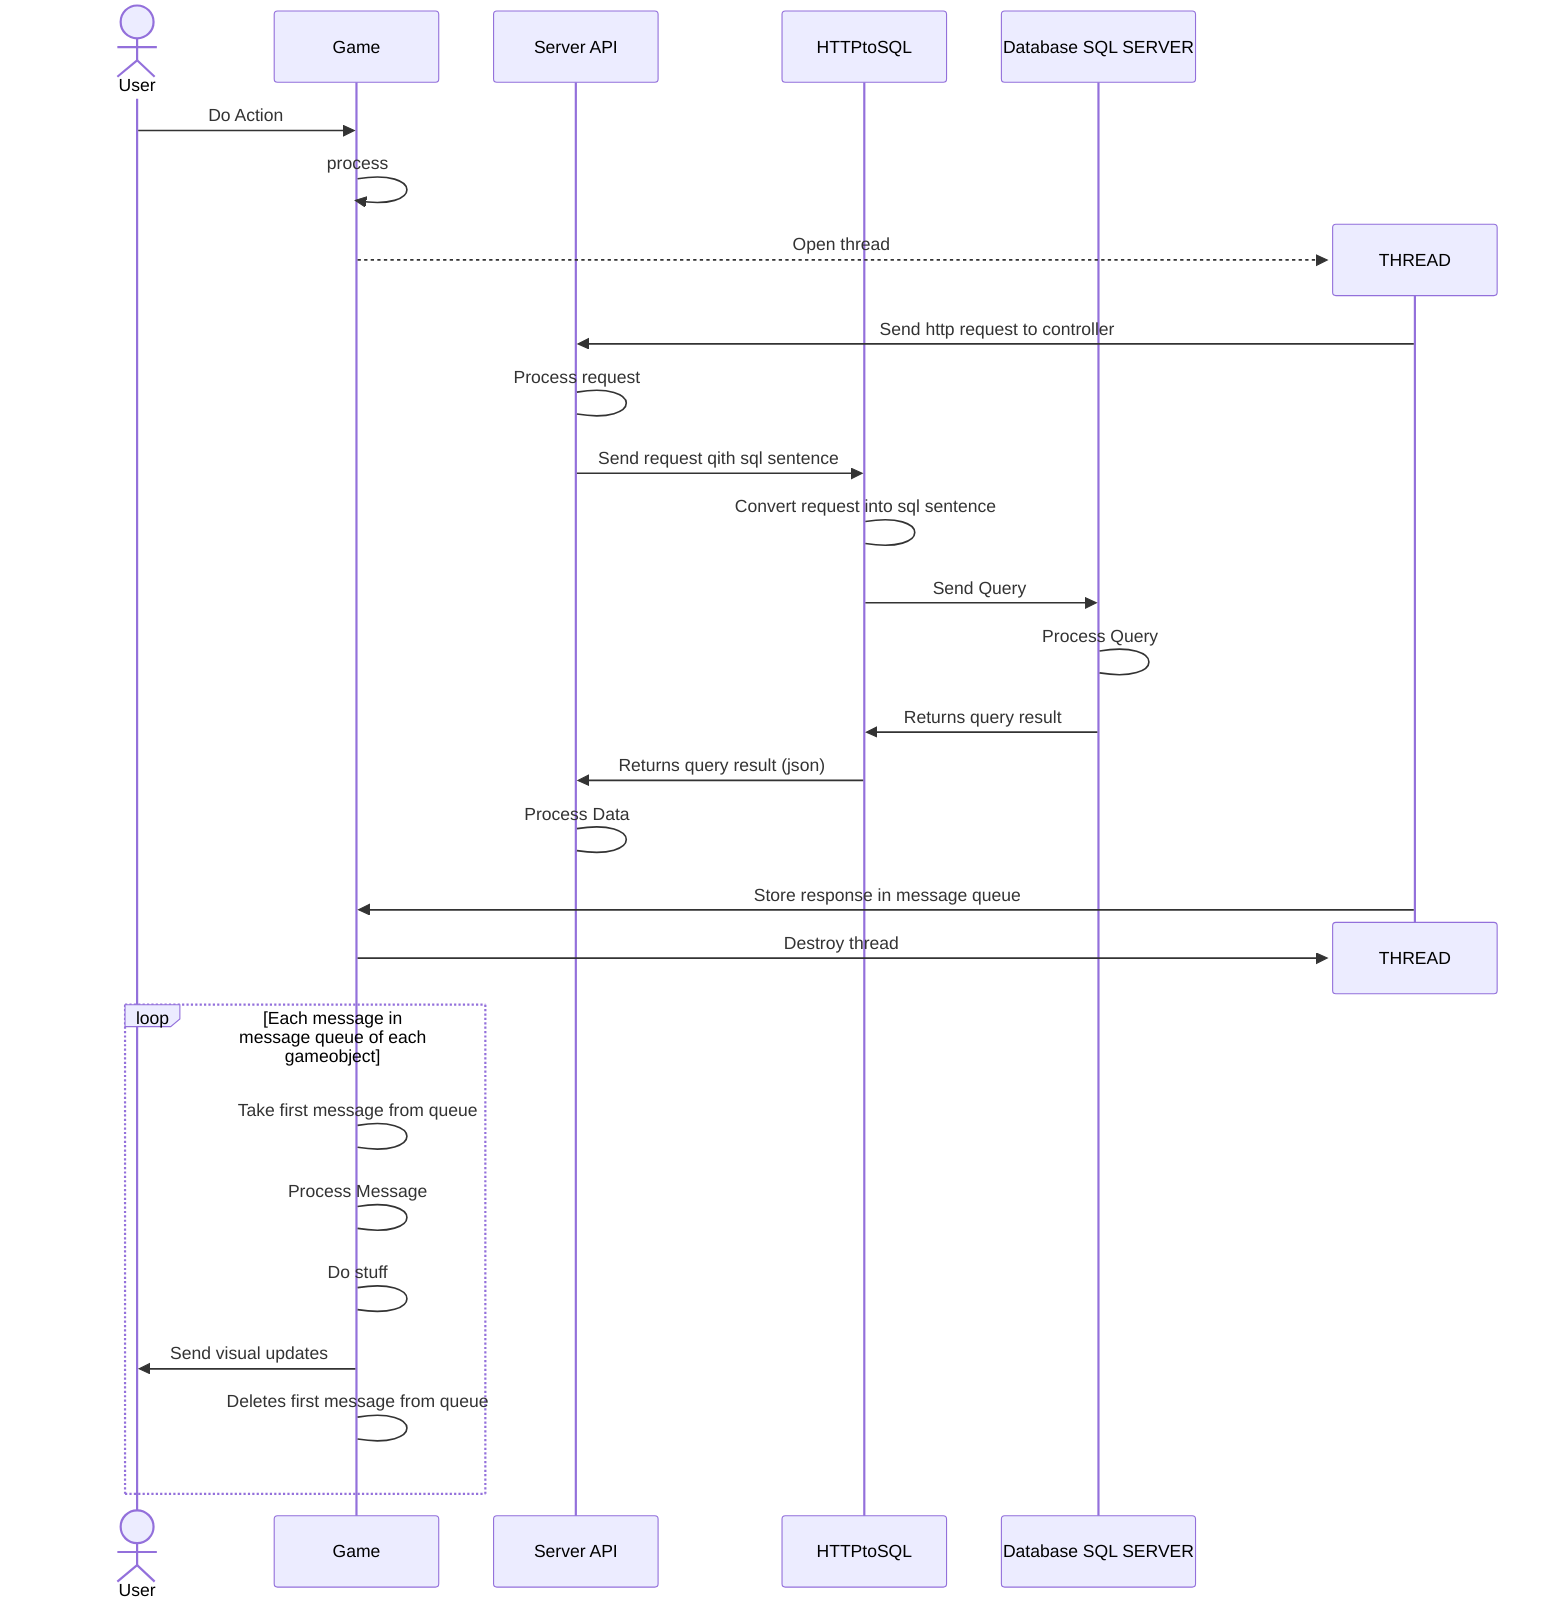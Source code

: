 sequenceDiagram
  actor user as User
  participant client as Game
  participant server as Server API
  participant httpsql as HTTPtoSQL
  participant database as Database SQL SERVER
%% 1
  user->>client: Do Action
  client->>client: process
%% 1
  create participant thread as THREAD
  client-->>thread:Open thread
  thread->>server:Send http request to controller
  server->server:Process request
  server->>httpsql:Send request qith sql sentence
  httpsql->httpsql:Convert request into sql sentence
  httpsql->>database:Send Query
  database->database:Process Query
%% 3
  database->>httpsql:Returns query result
  httpsql->>server:Returns query result (json)
  server->server:Process Data
  thread->>client:Store response in message queue
  destroy thread
  client->>thread:Destroy thread
  
%% 4
  loop Each message in message queue of each gameobject
    client->client:Take first message from queue
    client->client:Process Message
    client->client:Do stuff
    client->>user:Send visual updates
    client->client:Deletes first message from queue
  end